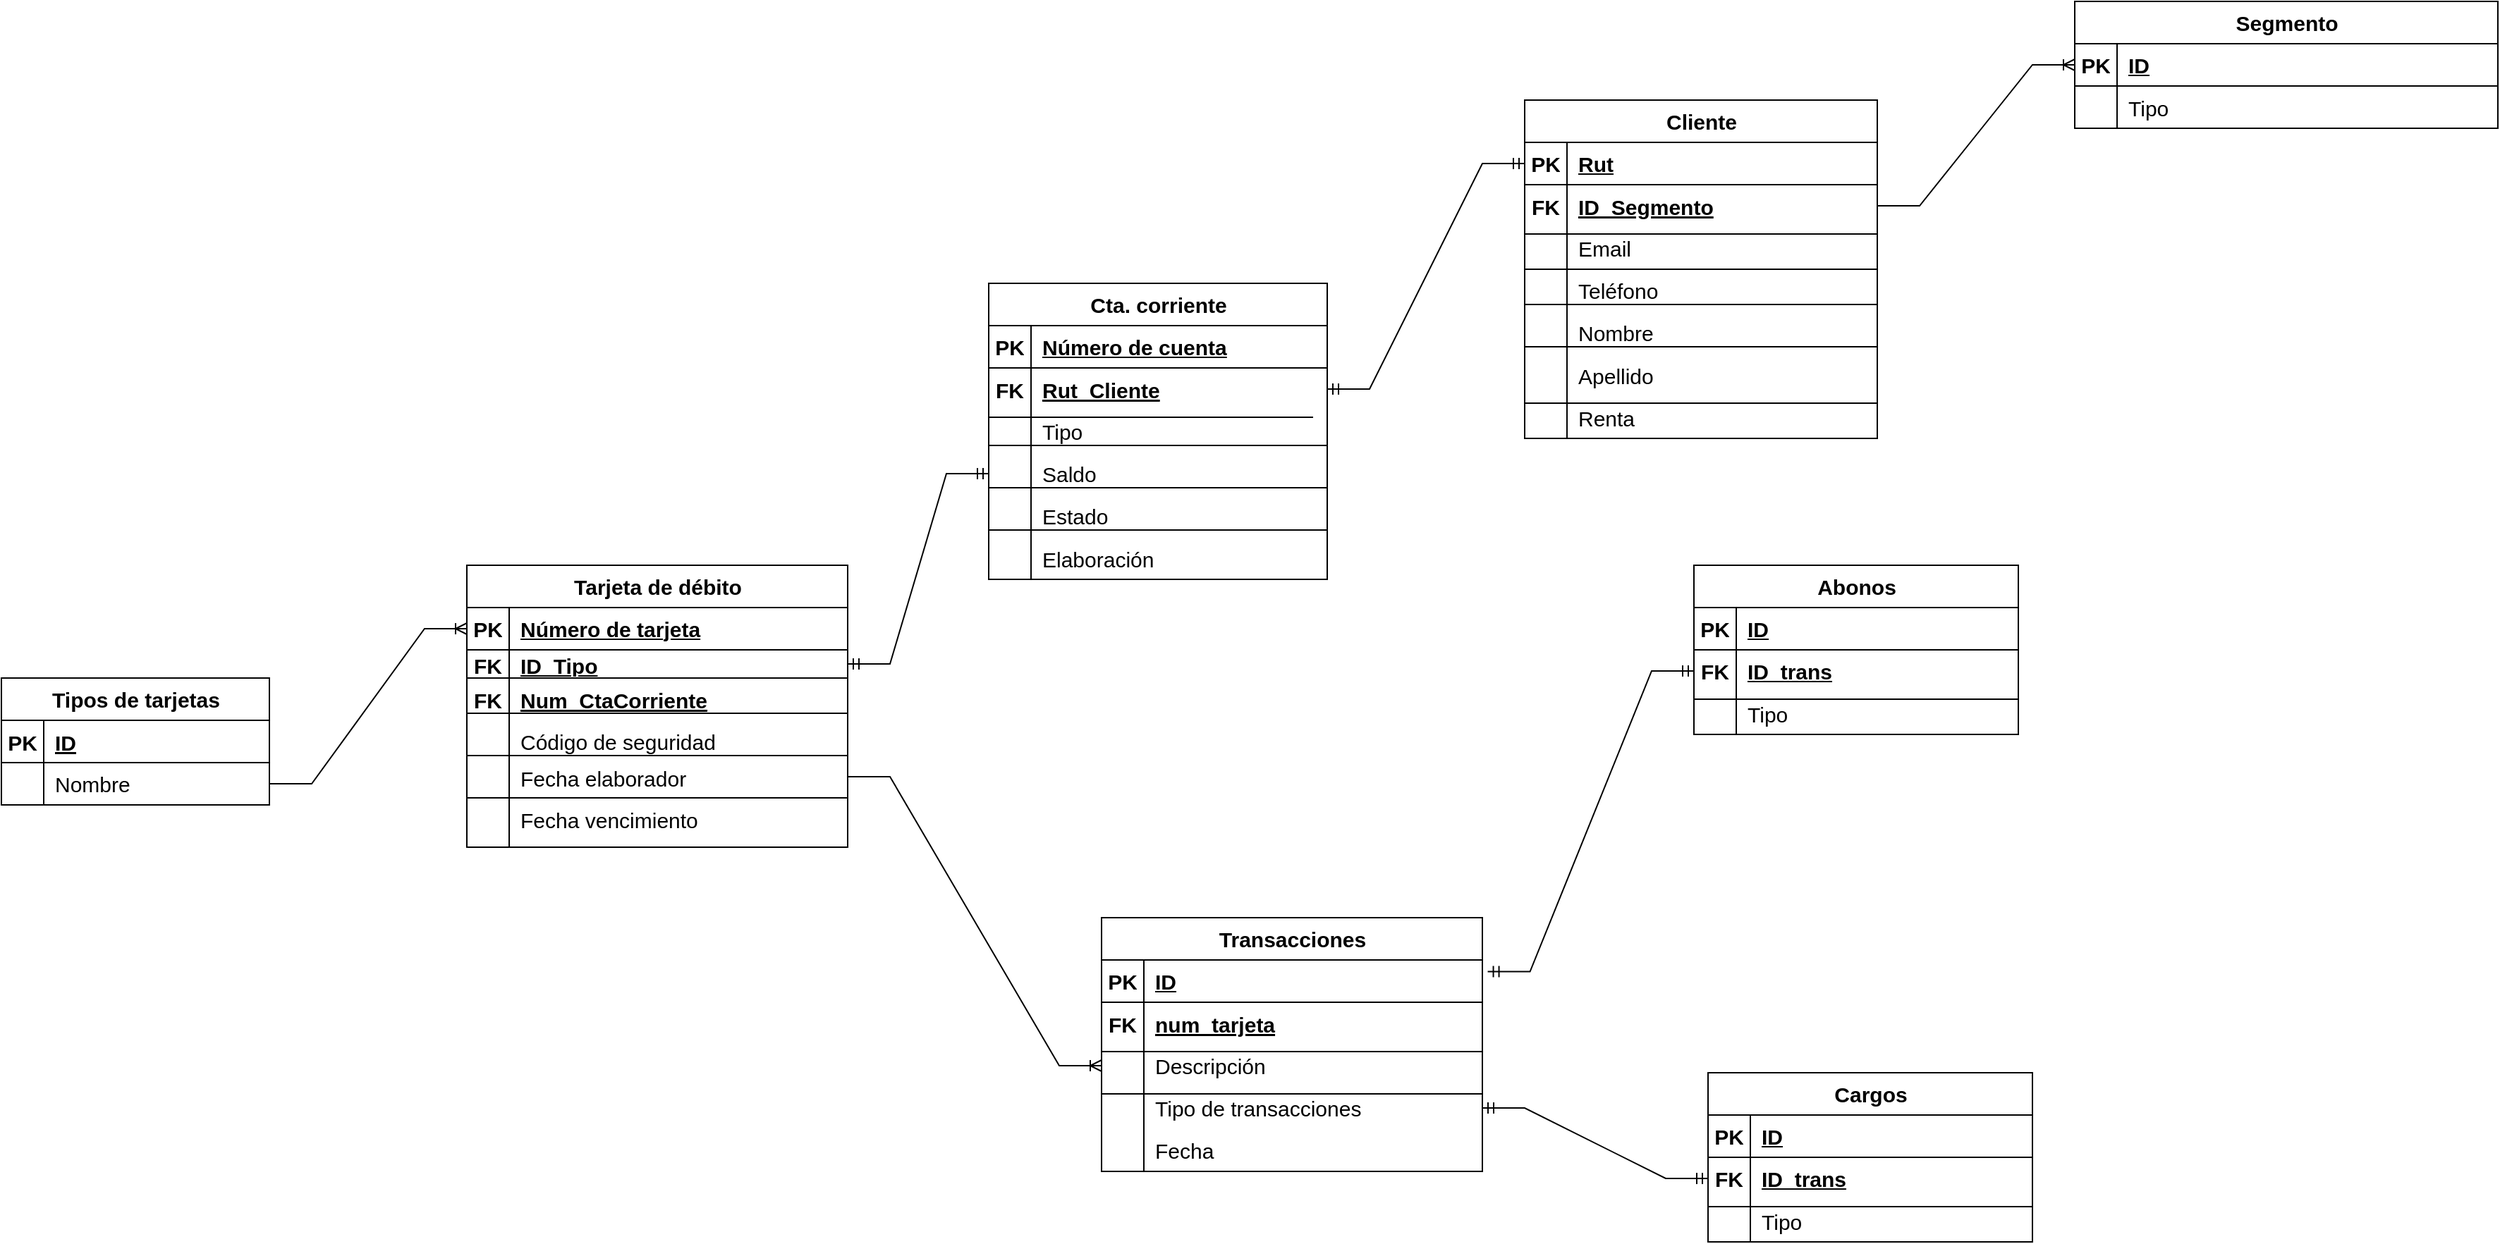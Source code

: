 <mxfile version="28.2.5">
  <diagram name="Página-1" id="zGuOW8MlXvTm0jFQxQUc">
    <mxGraphModel dx="1617" dy="957" grid="1" gridSize="10" guides="1" tooltips="1" connect="1" arrows="1" fold="1" page="1" pageScale="1" pageWidth="6000" pageHeight="4000" math="0" shadow="0">
      <root>
        <mxCell id="0" />
        <mxCell id="1" parent="0" />
        <mxCell id="PVCWbv62_VOwnZHfIBGJ-14" value="Tarjeta de débito" style="shape=table;startSize=30;container=1;collapsible=1;childLayout=tableLayout;fixedRows=1;rowLines=0;fontStyle=1;align=center;resizeLast=1;html=1;fontSize=15;" parent="1" vertex="1">
          <mxGeometry x="2850" y="3880" width="270" height="200" as="geometry" />
        </mxCell>
        <mxCell id="PVCWbv62_VOwnZHfIBGJ-15" value="" style="shape=tableRow;horizontal=0;startSize=0;swimlaneHead=0;swimlaneBody=0;fillColor=none;collapsible=0;dropTarget=0;points=[[0,0.5],[1,0.5]];portConstraint=eastwest;top=0;left=0;right=0;bottom=1;fontSize=15;" parent="PVCWbv62_VOwnZHfIBGJ-14" vertex="1">
          <mxGeometry y="30" width="270" height="30" as="geometry" />
        </mxCell>
        <mxCell id="PVCWbv62_VOwnZHfIBGJ-16" value="PK" style="shape=partialRectangle;connectable=0;fillColor=none;top=0;left=0;bottom=0;right=0;fontStyle=1;overflow=hidden;whiteSpace=wrap;html=1;fontSize=15;" parent="PVCWbv62_VOwnZHfIBGJ-15" vertex="1">
          <mxGeometry width="30" height="30" as="geometry">
            <mxRectangle width="30" height="30" as="alternateBounds" />
          </mxGeometry>
        </mxCell>
        <mxCell id="PVCWbv62_VOwnZHfIBGJ-17" value="Número de tarjeta" style="shape=partialRectangle;connectable=0;fillColor=none;top=0;left=0;bottom=0;right=0;align=left;spacingLeft=6;fontStyle=5;overflow=hidden;whiteSpace=wrap;html=1;fontSize=15;" parent="PVCWbv62_VOwnZHfIBGJ-15" vertex="1">
          <mxGeometry x="30" width="240" height="30" as="geometry">
            <mxRectangle width="240" height="30" as="alternateBounds" />
          </mxGeometry>
        </mxCell>
        <mxCell id="PVCWbv62_VOwnZHfIBGJ-18" value="" style="shape=tableRow;horizontal=0;startSize=0;swimlaneHead=0;swimlaneBody=0;fillColor=none;collapsible=0;dropTarget=0;points=[[0,0.5],[1,0.5]];portConstraint=eastwest;top=0;left=0;right=0;bottom=0;fontSize=15;" parent="PVCWbv62_VOwnZHfIBGJ-14" vertex="1">
          <mxGeometry y="60" width="270" height="20" as="geometry" />
        </mxCell>
        <mxCell id="PVCWbv62_VOwnZHfIBGJ-19" value="&lt;b&gt;FK&lt;/b&gt;" style="shape=partialRectangle;connectable=0;fillColor=none;top=0;left=0;bottom=0;right=0;editable=1;overflow=hidden;whiteSpace=wrap;html=1;fontSize=15;" parent="PVCWbv62_VOwnZHfIBGJ-18" vertex="1">
          <mxGeometry width="30" height="20" as="geometry">
            <mxRectangle width="30" height="20" as="alternateBounds" />
          </mxGeometry>
        </mxCell>
        <mxCell id="PVCWbv62_VOwnZHfIBGJ-20" value="&lt;u&gt;&lt;b&gt;ID_Tipo&lt;/b&gt;&lt;/u&gt;" style="shape=partialRectangle;connectable=0;fillColor=none;top=0;left=0;bottom=0;right=0;align=left;spacingLeft=6;overflow=hidden;whiteSpace=wrap;html=1;fontSize=15;" parent="PVCWbv62_VOwnZHfIBGJ-18" vertex="1">
          <mxGeometry x="30" width="240" height="20" as="geometry">
            <mxRectangle width="240" height="20" as="alternateBounds" />
          </mxGeometry>
        </mxCell>
        <mxCell id="PVCWbv62_VOwnZHfIBGJ-183" value="" style="shape=tableRow;horizontal=0;startSize=0;swimlaneHead=0;swimlaneBody=0;fillColor=none;collapsible=0;dropTarget=0;points=[[0,0.5],[1,0.5]];portConstraint=eastwest;top=0;left=0;right=0;bottom=0;fontSize=15;" parent="PVCWbv62_VOwnZHfIBGJ-14" vertex="1">
          <mxGeometry y="80" width="270" height="30" as="geometry" />
        </mxCell>
        <mxCell id="PVCWbv62_VOwnZHfIBGJ-184" value="FK" style="shape=partialRectangle;connectable=0;fillColor=none;top=0;left=0;bottom=0;right=0;editable=1;overflow=hidden;fontSize=15;fontStyle=1" parent="PVCWbv62_VOwnZHfIBGJ-183" vertex="1">
          <mxGeometry width="30" height="30" as="geometry">
            <mxRectangle width="30" height="30" as="alternateBounds" />
          </mxGeometry>
        </mxCell>
        <mxCell id="PVCWbv62_VOwnZHfIBGJ-185" value="Num_CtaCorriente" style="shape=partialRectangle;connectable=0;fillColor=none;top=0;left=0;bottom=0;right=0;align=left;spacingLeft=6;overflow=hidden;fontSize=15;fontStyle=5" parent="PVCWbv62_VOwnZHfIBGJ-183" vertex="1">
          <mxGeometry x="30" width="240" height="30" as="geometry">
            <mxRectangle width="240" height="30" as="alternateBounds" />
          </mxGeometry>
        </mxCell>
        <mxCell id="PVCWbv62_VOwnZHfIBGJ-21" value="" style="shape=tableRow;horizontal=0;startSize=0;swimlaneHead=0;swimlaneBody=0;fillColor=none;collapsible=0;dropTarget=0;points=[[0,0.5],[1,0.5]];portConstraint=eastwest;top=0;left=0;right=0;bottom=0;fontSize=15;" parent="PVCWbv62_VOwnZHfIBGJ-14" vertex="1">
          <mxGeometry y="110" width="270" height="30" as="geometry" />
        </mxCell>
        <mxCell id="PVCWbv62_VOwnZHfIBGJ-22" value="" style="shape=partialRectangle;connectable=0;fillColor=none;top=0;left=0;bottom=0;right=0;editable=1;overflow=hidden;whiteSpace=wrap;html=1;fontSize=15;" parent="PVCWbv62_VOwnZHfIBGJ-21" vertex="1">
          <mxGeometry width="30" height="30" as="geometry">
            <mxRectangle width="30" height="30" as="alternateBounds" />
          </mxGeometry>
        </mxCell>
        <mxCell id="PVCWbv62_VOwnZHfIBGJ-23" value="Código de seguridad" style="shape=partialRectangle;connectable=0;fillColor=none;top=0;left=0;bottom=0;right=0;align=left;spacingLeft=6;overflow=hidden;whiteSpace=wrap;html=1;fontSize=15;" parent="PVCWbv62_VOwnZHfIBGJ-21" vertex="1">
          <mxGeometry x="30" width="240" height="30" as="geometry">
            <mxRectangle width="240" height="30" as="alternateBounds" />
          </mxGeometry>
        </mxCell>
        <mxCell id="PVCWbv62_VOwnZHfIBGJ-24" value="" style="shape=tableRow;horizontal=0;startSize=0;swimlaneHead=0;swimlaneBody=0;fillColor=none;collapsible=0;dropTarget=0;points=[[0,0.5],[1,0.5]];portConstraint=eastwest;top=0;left=0;right=0;bottom=0;fontSize=15;" parent="PVCWbv62_VOwnZHfIBGJ-14" vertex="1">
          <mxGeometry y="140" width="270" height="20" as="geometry" />
        </mxCell>
        <mxCell id="PVCWbv62_VOwnZHfIBGJ-25" value="" style="shape=partialRectangle;connectable=0;fillColor=none;top=0;left=0;bottom=0;right=0;editable=1;overflow=hidden;whiteSpace=wrap;html=1;fontSize=15;" parent="PVCWbv62_VOwnZHfIBGJ-24" vertex="1">
          <mxGeometry width="30" height="20" as="geometry">
            <mxRectangle width="30" height="20" as="alternateBounds" />
          </mxGeometry>
        </mxCell>
        <mxCell id="PVCWbv62_VOwnZHfIBGJ-26" value="Fecha elaborador" style="shape=partialRectangle;connectable=0;fillColor=none;top=0;left=0;bottom=0;right=0;align=left;spacingLeft=6;overflow=hidden;whiteSpace=wrap;html=1;fontSize=15;" parent="PVCWbv62_VOwnZHfIBGJ-24" vertex="1">
          <mxGeometry x="30" width="240" height="20" as="geometry">
            <mxRectangle width="240" height="20" as="alternateBounds" />
          </mxGeometry>
        </mxCell>
        <mxCell id="PVCWbv62_VOwnZHfIBGJ-28" value="" style="shape=tableRow;horizontal=0;startSize=0;swimlaneHead=0;swimlaneBody=0;fillColor=none;collapsible=0;dropTarget=0;points=[[0,0.5],[1,0.5]];portConstraint=eastwest;top=0;left=0;right=0;bottom=0;fontSize=15;" parent="PVCWbv62_VOwnZHfIBGJ-14" vertex="1">
          <mxGeometry y="160" width="270" height="40" as="geometry" />
        </mxCell>
        <mxCell id="PVCWbv62_VOwnZHfIBGJ-29" value="" style="shape=partialRectangle;connectable=0;fillColor=none;top=0;left=0;bottom=0;right=0;editable=1;overflow=hidden;fontSize=15;" parent="PVCWbv62_VOwnZHfIBGJ-28" vertex="1">
          <mxGeometry width="30" height="40" as="geometry">
            <mxRectangle width="30" height="40" as="alternateBounds" />
          </mxGeometry>
        </mxCell>
        <mxCell id="PVCWbv62_VOwnZHfIBGJ-30" value="Fecha vencimiento" style="shape=partialRectangle;connectable=0;fillColor=none;top=0;left=0;bottom=0;right=0;align=left;spacingLeft=6;overflow=hidden;fontSize=15;" parent="PVCWbv62_VOwnZHfIBGJ-28" vertex="1">
          <mxGeometry x="30" width="240" height="40" as="geometry">
            <mxRectangle width="240" height="40" as="alternateBounds" />
          </mxGeometry>
        </mxCell>
        <mxCell id="PVCWbv62_VOwnZHfIBGJ-31" style="edgeStyle=orthogonalEdgeStyle;rounded=0;orthogonalLoop=1;jettySize=auto;html=1;exitX=0.5;exitY=1;exitDx=0;exitDy=0;entryX=0.503;entryY=1.022;entryDx=0;entryDy=0;entryPerimeter=0;fontSize=15;" parent="PVCWbv62_VOwnZHfIBGJ-14" source="PVCWbv62_VOwnZHfIBGJ-14" target="PVCWbv62_VOwnZHfIBGJ-28" edge="1">
          <mxGeometry relative="1" as="geometry" />
        </mxCell>
        <mxCell id="PVCWbv62_VOwnZHfIBGJ-36" value="Tipos de tarjetas" style="shape=table;startSize=30;container=1;collapsible=1;childLayout=tableLayout;fixedRows=1;rowLines=0;fontStyle=1;align=center;resizeLast=1;html=1;fontSize=15;" parent="1" vertex="1">
          <mxGeometry x="2520" y="3960" width="190" height="90" as="geometry" />
        </mxCell>
        <mxCell id="m0Mrnol7R8_6-T-omdKF-2" value="" style="shape=tableRow;horizontal=0;startSize=0;swimlaneHead=0;swimlaneBody=0;fillColor=none;collapsible=0;dropTarget=0;points=[[0,0.5],[1,0.5]];portConstraint=eastwest;top=0;left=0;right=0;bottom=0;strokeWidth=1;fontSize=15;" parent="PVCWbv62_VOwnZHfIBGJ-36" vertex="1">
          <mxGeometry y="30" width="190" height="30" as="geometry" />
        </mxCell>
        <mxCell id="m0Mrnol7R8_6-T-omdKF-3" value="PK" style="shape=partialRectangle;connectable=0;fillColor=none;top=0;left=0;bottom=0;right=0;editable=1;overflow=hidden;strokeWidth=1;fontSize=15;fontStyle=1" parent="m0Mrnol7R8_6-T-omdKF-2" vertex="1">
          <mxGeometry width="30" height="30" as="geometry">
            <mxRectangle width="30" height="30" as="alternateBounds" />
          </mxGeometry>
        </mxCell>
        <mxCell id="m0Mrnol7R8_6-T-omdKF-4" value="ID" style="shape=partialRectangle;connectable=0;fillColor=none;top=0;left=0;bottom=0;right=0;align=left;spacingLeft=6;overflow=hidden;strokeWidth=1;fontSize=15;fontStyle=5" parent="m0Mrnol7R8_6-T-omdKF-2" vertex="1">
          <mxGeometry x="30" width="160" height="30" as="geometry">
            <mxRectangle width="160" height="30" as="alternateBounds" />
          </mxGeometry>
        </mxCell>
        <mxCell id="PVCWbv62_VOwnZHfIBGJ-40" value="" style="shape=tableRow;horizontal=0;startSize=0;swimlaneHead=0;swimlaneBody=0;fillColor=none;collapsible=0;dropTarget=0;points=[[0,0.5],[1,0.5]];portConstraint=eastwest;top=0;left=0;right=0;bottom=0;fontSize=15;" parent="PVCWbv62_VOwnZHfIBGJ-36" vertex="1">
          <mxGeometry y="60" width="190" height="30" as="geometry" />
        </mxCell>
        <mxCell id="PVCWbv62_VOwnZHfIBGJ-41" value="" style="shape=partialRectangle;connectable=0;fillColor=none;top=0;left=0;bottom=0;right=0;editable=1;overflow=hidden;whiteSpace=wrap;html=1;fontSize=15;" parent="PVCWbv62_VOwnZHfIBGJ-40" vertex="1">
          <mxGeometry width="30" height="30" as="geometry">
            <mxRectangle width="30" height="30" as="alternateBounds" />
          </mxGeometry>
        </mxCell>
        <mxCell id="PVCWbv62_VOwnZHfIBGJ-42" value="Nombre" style="shape=partialRectangle;connectable=0;fillColor=none;top=0;left=0;bottom=0;right=0;align=left;spacingLeft=6;overflow=hidden;whiteSpace=wrap;html=1;fontSize=15;" parent="PVCWbv62_VOwnZHfIBGJ-40" vertex="1">
          <mxGeometry x="30" width="160" height="30" as="geometry">
            <mxRectangle width="160" height="30" as="alternateBounds" />
          </mxGeometry>
        </mxCell>
        <mxCell id="PVCWbv62_VOwnZHfIBGJ-54" value="" style="edgeStyle=entityRelationEdgeStyle;fontSize=12;html=1;endArrow=ERoneToMany;rounded=0;entryX=0;entryY=0.5;entryDx=0;entryDy=0;exitX=1;exitY=0.5;exitDx=0;exitDy=0;" parent="1" target="PVCWbv62_VOwnZHfIBGJ-15" edge="1">
          <mxGeometry width="100" height="100" relative="1" as="geometry">
            <mxPoint x="2710" y="4035" as="sourcePoint" />
            <mxPoint x="2820" y="3950" as="targetPoint" />
          </mxGeometry>
        </mxCell>
        <mxCell id="PVCWbv62_VOwnZHfIBGJ-55" value="" style="line;strokeWidth=1;rotatable=0;dashed=0;labelPosition=right;align=left;verticalAlign=middle;spacingTop=0;spacingLeft=6;points=[];portConstraint=eastwest;" parent="1" vertex="1">
          <mxGeometry x="2850" y="3955" width="270" height="10" as="geometry" />
        </mxCell>
        <mxCell id="PVCWbv62_VOwnZHfIBGJ-56" value="" style="line;strokeWidth=1;rotatable=0;dashed=0;labelPosition=right;align=left;verticalAlign=middle;spacingTop=0;spacingLeft=6;points=[];portConstraint=eastwest;" parent="1" vertex="1">
          <mxGeometry x="2850" y="3980" width="270" height="10" as="geometry" />
        </mxCell>
        <mxCell id="PVCWbv62_VOwnZHfIBGJ-57" value="" style="line;strokeWidth=1;rotatable=0;dashed=0;labelPosition=right;align=left;verticalAlign=middle;spacingTop=0;spacingLeft=6;points=[];portConstraint=eastwest;" parent="1" vertex="1">
          <mxGeometry x="2850" y="4010" width="270" height="10" as="geometry" />
        </mxCell>
        <mxCell id="PVCWbv62_VOwnZHfIBGJ-58" value="Transacciones" style="shape=table;startSize=30;container=1;collapsible=1;childLayout=tableLayout;fixedRows=1;rowLines=0;fontStyle=1;align=center;resizeLast=1;html=1;fontSize=15;" parent="1" vertex="1">
          <mxGeometry x="3300" y="4130" width="270" height="180" as="geometry" />
        </mxCell>
        <mxCell id="PVCWbv62_VOwnZHfIBGJ-59" value="" style="shape=tableRow;horizontal=0;startSize=0;swimlaneHead=0;swimlaneBody=0;fillColor=none;collapsible=0;dropTarget=0;points=[[0,0.5],[1,0.5]];portConstraint=eastwest;top=0;left=0;right=0;bottom=1;fontSize=15;" parent="PVCWbv62_VOwnZHfIBGJ-58" vertex="1">
          <mxGeometry y="30" width="270" height="30" as="geometry" />
        </mxCell>
        <mxCell id="PVCWbv62_VOwnZHfIBGJ-60" value="PK" style="shape=partialRectangle;connectable=0;fillColor=none;top=0;left=0;bottom=0;right=0;fontStyle=1;overflow=hidden;whiteSpace=wrap;html=1;fontSize=15;" parent="PVCWbv62_VOwnZHfIBGJ-59" vertex="1">
          <mxGeometry width="30" height="30" as="geometry">
            <mxRectangle width="30" height="30" as="alternateBounds" />
          </mxGeometry>
        </mxCell>
        <mxCell id="PVCWbv62_VOwnZHfIBGJ-61" value="ID" style="shape=partialRectangle;connectable=0;fillColor=none;top=0;left=0;bottom=0;right=0;align=left;spacingLeft=6;fontStyle=5;overflow=hidden;whiteSpace=wrap;html=1;fontSize=15;" parent="PVCWbv62_VOwnZHfIBGJ-59" vertex="1">
          <mxGeometry x="30" width="240" height="30" as="geometry">
            <mxRectangle width="240" height="30" as="alternateBounds" />
          </mxGeometry>
        </mxCell>
        <mxCell id="4EFr9V2dPQSq-O32j_Cx-2" value="" style="shape=tableRow;horizontal=0;startSize=0;swimlaneHead=0;swimlaneBody=0;fillColor=none;collapsible=0;dropTarget=0;points=[[0,0.5],[1,0.5]];portConstraint=eastwest;top=0;left=0;right=0;bottom=0;fontSize=15;" vertex="1" parent="PVCWbv62_VOwnZHfIBGJ-58">
          <mxGeometry y="60" width="270" height="30" as="geometry" />
        </mxCell>
        <mxCell id="4EFr9V2dPQSq-O32j_Cx-3" value="FK" style="shape=partialRectangle;connectable=0;fillColor=none;top=0;left=0;bottom=0;right=0;editable=1;overflow=hidden;fontSize=15;fontStyle=1" vertex="1" parent="4EFr9V2dPQSq-O32j_Cx-2">
          <mxGeometry width="30" height="30" as="geometry">
            <mxRectangle width="30" height="30" as="alternateBounds" />
          </mxGeometry>
        </mxCell>
        <mxCell id="4EFr9V2dPQSq-O32j_Cx-4" value="num_tarjeta" style="shape=partialRectangle;connectable=0;fillColor=none;top=0;left=0;bottom=0;right=0;align=left;spacingLeft=6;overflow=hidden;fontSize=15;fontStyle=5" vertex="1" parent="4EFr9V2dPQSq-O32j_Cx-2">
          <mxGeometry x="30" width="240" height="30" as="geometry">
            <mxRectangle width="240" height="30" as="alternateBounds" />
          </mxGeometry>
        </mxCell>
        <mxCell id="PVCWbv62_VOwnZHfIBGJ-62" value="" style="shape=tableRow;horizontal=0;startSize=0;swimlaneHead=0;swimlaneBody=0;fillColor=none;collapsible=0;dropTarget=0;points=[[0,0.5],[1,0.5]];portConstraint=eastwest;top=0;left=0;right=0;bottom=0;fontSize=15;" parent="PVCWbv62_VOwnZHfIBGJ-58" vertex="1">
          <mxGeometry y="90" width="270" height="30" as="geometry" />
        </mxCell>
        <mxCell id="PVCWbv62_VOwnZHfIBGJ-63" value="" style="shape=partialRectangle;connectable=0;fillColor=none;top=0;left=0;bottom=0;right=0;editable=1;overflow=hidden;whiteSpace=wrap;html=1;fontSize=15;" parent="PVCWbv62_VOwnZHfIBGJ-62" vertex="1">
          <mxGeometry width="30" height="30" as="geometry">
            <mxRectangle width="30" height="30" as="alternateBounds" />
          </mxGeometry>
        </mxCell>
        <mxCell id="PVCWbv62_VOwnZHfIBGJ-64" value="Descripción" style="shape=partialRectangle;connectable=0;fillColor=none;top=0;left=0;bottom=0;right=0;align=left;spacingLeft=6;overflow=hidden;whiteSpace=wrap;html=1;fontSize=15;" parent="PVCWbv62_VOwnZHfIBGJ-62" vertex="1">
          <mxGeometry x="30" width="240" height="30" as="geometry">
            <mxRectangle width="240" height="30" as="alternateBounds" />
          </mxGeometry>
        </mxCell>
        <mxCell id="PVCWbv62_VOwnZHfIBGJ-65" value="" style="shape=tableRow;horizontal=0;startSize=0;swimlaneHead=0;swimlaneBody=0;fillColor=none;collapsible=0;dropTarget=0;points=[[0,0.5],[1,0.5]];portConstraint=eastwest;top=0;left=0;right=0;bottom=0;fontSize=15;" parent="PVCWbv62_VOwnZHfIBGJ-58" vertex="1">
          <mxGeometry y="120" width="270" height="30" as="geometry" />
        </mxCell>
        <mxCell id="PVCWbv62_VOwnZHfIBGJ-66" value="" style="shape=partialRectangle;connectable=0;fillColor=none;top=0;left=0;bottom=0;right=0;editable=1;overflow=hidden;whiteSpace=wrap;html=1;fontSize=15;" parent="PVCWbv62_VOwnZHfIBGJ-65" vertex="1">
          <mxGeometry width="30" height="30" as="geometry">
            <mxRectangle width="30" height="30" as="alternateBounds" />
          </mxGeometry>
        </mxCell>
        <mxCell id="PVCWbv62_VOwnZHfIBGJ-67" value="Tipo de transacciones" style="shape=partialRectangle;connectable=0;fillColor=none;top=0;left=0;bottom=0;right=0;align=left;spacingLeft=6;overflow=hidden;whiteSpace=wrap;html=1;fontSize=15;" parent="PVCWbv62_VOwnZHfIBGJ-65" vertex="1">
          <mxGeometry x="30" width="240" height="30" as="geometry">
            <mxRectangle width="240" height="30" as="alternateBounds" />
          </mxGeometry>
        </mxCell>
        <mxCell id="PVCWbv62_VOwnZHfIBGJ-68" value="" style="shape=tableRow;horizontal=0;startSize=0;swimlaneHead=0;swimlaneBody=0;fillColor=none;collapsible=0;dropTarget=0;points=[[0,0.5],[1,0.5]];portConstraint=eastwest;top=0;left=0;right=0;bottom=0;fontSize=15;" parent="PVCWbv62_VOwnZHfIBGJ-58" vertex="1">
          <mxGeometry y="150" width="270" height="30" as="geometry" />
        </mxCell>
        <mxCell id="PVCWbv62_VOwnZHfIBGJ-69" value="" style="shape=partialRectangle;connectable=0;fillColor=none;top=0;left=0;bottom=0;right=0;editable=1;overflow=hidden;whiteSpace=wrap;html=1;fontSize=15;" parent="PVCWbv62_VOwnZHfIBGJ-68" vertex="1">
          <mxGeometry width="30" height="30" as="geometry">
            <mxRectangle width="30" height="30" as="alternateBounds" />
          </mxGeometry>
        </mxCell>
        <mxCell id="PVCWbv62_VOwnZHfIBGJ-70" value="Fecha" style="shape=partialRectangle;connectable=0;fillColor=none;top=0;left=0;bottom=0;right=0;align=left;spacingLeft=6;overflow=hidden;whiteSpace=wrap;html=1;fontSize=15;" parent="PVCWbv62_VOwnZHfIBGJ-68" vertex="1">
          <mxGeometry x="30" width="240" height="30" as="geometry">
            <mxRectangle width="240" height="30" as="alternateBounds" />
          </mxGeometry>
        </mxCell>
        <mxCell id="PVCWbv62_VOwnZHfIBGJ-97" value="Abonos" style="shape=table;startSize=30;container=1;collapsible=1;childLayout=tableLayout;fixedRows=1;rowLines=0;fontStyle=1;align=center;resizeLast=1;html=1;fontSize=15;" parent="1" vertex="1">
          <mxGeometry x="3720" y="3880" width="230" height="120" as="geometry" />
        </mxCell>
        <mxCell id="PVCWbv62_VOwnZHfIBGJ-98" value="" style="shape=tableRow;horizontal=0;startSize=0;swimlaneHead=0;swimlaneBody=0;fillColor=none;collapsible=0;dropTarget=0;points=[[0,0.5],[1,0.5]];portConstraint=eastwest;top=0;left=0;right=0;bottom=1;fontSize=15;" parent="PVCWbv62_VOwnZHfIBGJ-97" vertex="1">
          <mxGeometry y="30" width="230" height="30" as="geometry" />
        </mxCell>
        <mxCell id="PVCWbv62_VOwnZHfIBGJ-99" value="PK" style="shape=partialRectangle;connectable=0;fillColor=none;top=0;left=0;bottom=0;right=0;fontStyle=1;overflow=hidden;whiteSpace=wrap;html=1;fontSize=15;" parent="PVCWbv62_VOwnZHfIBGJ-98" vertex="1">
          <mxGeometry width="30" height="30" as="geometry">
            <mxRectangle width="30" height="30" as="alternateBounds" />
          </mxGeometry>
        </mxCell>
        <mxCell id="PVCWbv62_VOwnZHfIBGJ-100" value="ID" style="shape=partialRectangle;connectable=0;fillColor=none;top=0;left=0;bottom=0;right=0;align=left;spacingLeft=6;fontStyle=5;overflow=hidden;whiteSpace=wrap;html=1;fontSize=15;" parent="PVCWbv62_VOwnZHfIBGJ-98" vertex="1">
          <mxGeometry x="30" width="200" height="30" as="geometry">
            <mxRectangle width="200" height="30" as="alternateBounds" />
          </mxGeometry>
        </mxCell>
        <mxCell id="PVCWbv62_VOwnZHfIBGJ-101" value="" style="shape=tableRow;horizontal=0;startSize=0;swimlaneHead=0;swimlaneBody=0;fillColor=none;collapsible=0;dropTarget=0;points=[[0,0.5],[1,0.5]];portConstraint=eastwest;top=0;left=0;right=0;bottom=0;fontSize=15;" parent="PVCWbv62_VOwnZHfIBGJ-97" vertex="1">
          <mxGeometry y="60" width="230" height="30" as="geometry" />
        </mxCell>
        <mxCell id="PVCWbv62_VOwnZHfIBGJ-102" value="&lt;b&gt;FK&lt;/b&gt;" style="shape=partialRectangle;connectable=0;fillColor=none;top=0;left=0;bottom=0;right=0;editable=1;overflow=hidden;whiteSpace=wrap;html=1;fontSize=15;" parent="PVCWbv62_VOwnZHfIBGJ-101" vertex="1">
          <mxGeometry width="30" height="30" as="geometry">
            <mxRectangle width="30" height="30" as="alternateBounds" />
          </mxGeometry>
        </mxCell>
        <mxCell id="PVCWbv62_VOwnZHfIBGJ-103" value="&lt;u&gt;&lt;b&gt;ID_trans&lt;/b&gt;&lt;/u&gt;" style="shape=partialRectangle;connectable=0;fillColor=none;top=0;left=0;bottom=0;right=0;align=left;spacingLeft=6;overflow=hidden;whiteSpace=wrap;html=1;fontSize=15;" parent="PVCWbv62_VOwnZHfIBGJ-101" vertex="1">
          <mxGeometry x="30" width="200" height="30" as="geometry">
            <mxRectangle width="200" height="30" as="alternateBounds" />
          </mxGeometry>
        </mxCell>
        <mxCell id="PVCWbv62_VOwnZHfIBGJ-148" value="" style="shape=tableRow;horizontal=0;startSize=0;swimlaneHead=0;swimlaneBody=0;fillColor=none;collapsible=0;dropTarget=0;points=[[0,0.5],[1,0.5]];portConstraint=eastwest;top=0;left=0;right=0;bottom=0;fontSize=15;" parent="PVCWbv62_VOwnZHfIBGJ-97" vertex="1">
          <mxGeometry y="90" width="230" height="30" as="geometry" />
        </mxCell>
        <mxCell id="PVCWbv62_VOwnZHfIBGJ-149" value="" style="shape=partialRectangle;connectable=0;fillColor=none;top=0;left=0;bottom=0;right=0;editable=1;overflow=hidden;fontSize=15;" parent="PVCWbv62_VOwnZHfIBGJ-148" vertex="1">
          <mxGeometry width="30" height="30" as="geometry">
            <mxRectangle width="30" height="30" as="alternateBounds" />
          </mxGeometry>
        </mxCell>
        <mxCell id="PVCWbv62_VOwnZHfIBGJ-150" value="Tipo" style="shape=partialRectangle;connectable=0;fillColor=none;top=0;left=0;bottom=0;right=0;align=left;spacingLeft=6;overflow=hidden;fontSize=15;" parent="PVCWbv62_VOwnZHfIBGJ-148" vertex="1">
          <mxGeometry x="30" width="200" height="30" as="geometry">
            <mxRectangle width="200" height="30" as="alternateBounds" />
          </mxGeometry>
        </mxCell>
        <mxCell id="PVCWbv62_VOwnZHfIBGJ-118" value="Cargos" style="shape=table;startSize=30;container=1;collapsible=1;childLayout=tableLayout;fixedRows=1;rowLines=0;fontStyle=1;align=center;resizeLast=1;html=1;fontSize=15;" parent="1" vertex="1">
          <mxGeometry x="3730" y="4240" width="230" height="120" as="geometry" />
        </mxCell>
        <mxCell id="PVCWbv62_VOwnZHfIBGJ-119" value="" style="shape=tableRow;horizontal=0;startSize=0;swimlaneHead=0;swimlaneBody=0;fillColor=none;collapsible=0;dropTarget=0;points=[[0,0.5],[1,0.5]];portConstraint=eastwest;top=0;left=0;right=0;bottom=1;fontSize=15;" parent="PVCWbv62_VOwnZHfIBGJ-118" vertex="1">
          <mxGeometry y="30" width="230" height="30" as="geometry" />
        </mxCell>
        <mxCell id="PVCWbv62_VOwnZHfIBGJ-120" value="PK" style="shape=partialRectangle;connectable=0;fillColor=none;top=0;left=0;bottom=0;right=0;fontStyle=1;overflow=hidden;whiteSpace=wrap;html=1;fontSize=15;" parent="PVCWbv62_VOwnZHfIBGJ-119" vertex="1">
          <mxGeometry width="30" height="30" as="geometry">
            <mxRectangle width="30" height="30" as="alternateBounds" />
          </mxGeometry>
        </mxCell>
        <mxCell id="PVCWbv62_VOwnZHfIBGJ-121" value="ID" style="shape=partialRectangle;connectable=0;fillColor=none;top=0;left=0;bottom=0;right=0;align=left;spacingLeft=6;fontStyle=5;overflow=hidden;whiteSpace=wrap;html=1;fontSize=15;" parent="PVCWbv62_VOwnZHfIBGJ-119" vertex="1">
          <mxGeometry x="30" width="200" height="30" as="geometry">
            <mxRectangle width="200" height="30" as="alternateBounds" />
          </mxGeometry>
        </mxCell>
        <mxCell id="PVCWbv62_VOwnZHfIBGJ-122" value="" style="shape=tableRow;horizontal=0;startSize=0;swimlaneHead=0;swimlaneBody=0;fillColor=none;collapsible=0;dropTarget=0;points=[[0,0.5],[1,0.5]];portConstraint=eastwest;top=0;left=0;right=0;bottom=0;fontSize=15;" parent="PVCWbv62_VOwnZHfIBGJ-118" vertex="1">
          <mxGeometry y="60" width="230" height="30" as="geometry" />
        </mxCell>
        <mxCell id="PVCWbv62_VOwnZHfIBGJ-123" value="&lt;b&gt;FK&lt;/b&gt;" style="shape=partialRectangle;connectable=0;fillColor=none;top=0;left=0;bottom=0;right=0;editable=1;overflow=hidden;whiteSpace=wrap;html=1;fontSize=15;" parent="PVCWbv62_VOwnZHfIBGJ-122" vertex="1">
          <mxGeometry width="30" height="30" as="geometry">
            <mxRectangle width="30" height="30" as="alternateBounds" />
          </mxGeometry>
        </mxCell>
        <mxCell id="PVCWbv62_VOwnZHfIBGJ-124" value="&lt;u&gt;&lt;b&gt;ID_trans&lt;/b&gt;&lt;/u&gt;" style="shape=partialRectangle;connectable=0;fillColor=none;top=0;left=0;bottom=0;right=0;align=left;spacingLeft=6;overflow=hidden;whiteSpace=wrap;html=1;fontSize=15;" parent="PVCWbv62_VOwnZHfIBGJ-122" vertex="1">
          <mxGeometry x="30" width="200" height="30" as="geometry">
            <mxRectangle width="200" height="30" as="alternateBounds" />
          </mxGeometry>
        </mxCell>
        <mxCell id="m0Mrnol7R8_6-T-omdKF-63" value="" style="shape=tableRow;horizontal=0;startSize=0;swimlaneHead=0;swimlaneBody=0;fillColor=none;collapsible=0;dropTarget=0;points=[[0,0.5],[1,0.5]];portConstraint=eastwest;top=0;left=0;right=0;bottom=0;fontSize=15;" parent="PVCWbv62_VOwnZHfIBGJ-118" vertex="1">
          <mxGeometry y="90" width="230" height="30" as="geometry" />
        </mxCell>
        <mxCell id="m0Mrnol7R8_6-T-omdKF-64" value="" style="shape=partialRectangle;connectable=0;fillColor=none;top=0;left=0;bottom=0;right=0;editable=1;overflow=hidden;fontSize=15;" parent="m0Mrnol7R8_6-T-omdKF-63" vertex="1">
          <mxGeometry width="30" height="30" as="geometry">
            <mxRectangle width="30" height="30" as="alternateBounds" />
          </mxGeometry>
        </mxCell>
        <mxCell id="m0Mrnol7R8_6-T-omdKF-65" value="Tipo" style="shape=partialRectangle;connectable=0;fillColor=none;top=0;left=0;bottom=0;right=0;align=left;spacingLeft=6;overflow=hidden;fontSize=15;" parent="m0Mrnol7R8_6-T-omdKF-63" vertex="1">
          <mxGeometry x="30" width="200" height="30" as="geometry">
            <mxRectangle width="200" height="30" as="alternateBounds" />
          </mxGeometry>
        </mxCell>
        <mxCell id="PVCWbv62_VOwnZHfIBGJ-167" value="" style="edgeStyle=entityRelationEdgeStyle;fontSize=12;html=1;endArrow=ERmandOne;startArrow=ERmandOne;rounded=0;exitX=1.014;exitY=0.277;exitDx=0;exitDy=0;exitPerimeter=0;entryX=0;entryY=0.5;entryDx=0;entryDy=0;" parent="1" source="PVCWbv62_VOwnZHfIBGJ-59" target="PVCWbv62_VOwnZHfIBGJ-101" edge="1">
          <mxGeometry width="100" height="100" relative="1" as="geometry">
            <mxPoint x="3590" y="4170" as="sourcePoint" />
            <mxPoint x="3690" y="4070" as="targetPoint" />
          </mxGeometry>
        </mxCell>
        <mxCell id="PVCWbv62_VOwnZHfIBGJ-168" value="" style="edgeStyle=entityRelationEdgeStyle;fontSize=12;html=1;endArrow=ERmandOne;startArrow=ERmandOne;rounded=0;exitX=1;exitY=0.5;exitDx=0;exitDy=0;entryX=0;entryY=0.5;entryDx=0;entryDy=0;" parent="1" source="PVCWbv62_VOwnZHfIBGJ-65" target="PVCWbv62_VOwnZHfIBGJ-122" edge="1">
          <mxGeometry width="100" height="100" relative="1" as="geometry">
            <mxPoint x="3574" y="4503" as="sourcePoint" />
            <mxPoint x="3720" y="4320" as="targetPoint" />
          </mxGeometry>
        </mxCell>
        <mxCell id="PVCWbv62_VOwnZHfIBGJ-169" value="Cta. corriente" style="shape=table;startSize=30;container=1;collapsible=1;childLayout=tableLayout;fixedRows=1;rowLines=0;fontStyle=1;align=center;resizeLast=1;html=1;fontSize=15;" parent="1" vertex="1">
          <mxGeometry x="3220" y="3680" width="240" height="210" as="geometry" />
        </mxCell>
        <mxCell id="PVCWbv62_VOwnZHfIBGJ-170" value="" style="shape=tableRow;horizontal=0;startSize=0;swimlaneHead=0;swimlaneBody=0;fillColor=none;collapsible=0;dropTarget=0;points=[[0,0.5],[1,0.5]];portConstraint=eastwest;top=0;left=0;right=0;bottom=1;fontSize=15;" parent="PVCWbv62_VOwnZHfIBGJ-169" vertex="1">
          <mxGeometry y="30" width="240" height="30" as="geometry" />
        </mxCell>
        <mxCell id="PVCWbv62_VOwnZHfIBGJ-171" value="PK" style="shape=partialRectangle;connectable=0;fillColor=none;top=0;left=0;bottom=0;right=0;fontStyle=1;overflow=hidden;whiteSpace=wrap;html=1;fontSize=15;" parent="PVCWbv62_VOwnZHfIBGJ-170" vertex="1">
          <mxGeometry width="30" height="30" as="geometry">
            <mxRectangle width="30" height="30" as="alternateBounds" />
          </mxGeometry>
        </mxCell>
        <mxCell id="PVCWbv62_VOwnZHfIBGJ-172" value="Número de cuenta" style="shape=partialRectangle;connectable=0;fillColor=none;top=0;left=0;bottom=0;right=0;align=left;spacingLeft=6;fontStyle=5;overflow=hidden;whiteSpace=wrap;html=1;fontSize=15;" parent="PVCWbv62_VOwnZHfIBGJ-170" vertex="1">
          <mxGeometry x="30" width="210" height="30" as="geometry">
            <mxRectangle width="210" height="30" as="alternateBounds" />
          </mxGeometry>
        </mxCell>
        <mxCell id="PVCWbv62_VOwnZHfIBGJ-225" value="" style="shape=tableRow;horizontal=0;startSize=0;swimlaneHead=0;swimlaneBody=0;fillColor=none;collapsible=0;dropTarget=0;points=[[0,0.5],[1,0.5]];portConstraint=eastwest;top=0;left=0;right=0;bottom=0;fontSize=15;" parent="PVCWbv62_VOwnZHfIBGJ-169" vertex="1">
          <mxGeometry y="60" width="240" height="30" as="geometry" />
        </mxCell>
        <mxCell id="PVCWbv62_VOwnZHfIBGJ-226" value="FK" style="shape=partialRectangle;connectable=0;fillColor=none;top=0;left=0;bottom=0;right=0;editable=1;overflow=hidden;fontSize=15;fontStyle=1" parent="PVCWbv62_VOwnZHfIBGJ-225" vertex="1">
          <mxGeometry width="30" height="30" as="geometry">
            <mxRectangle width="30" height="30" as="alternateBounds" />
          </mxGeometry>
        </mxCell>
        <mxCell id="PVCWbv62_VOwnZHfIBGJ-227" value="Rut_Cliente" style="shape=partialRectangle;connectable=0;fillColor=none;top=0;left=0;bottom=0;right=0;align=left;spacingLeft=6;overflow=hidden;fontSize=15;fontStyle=5" parent="PVCWbv62_VOwnZHfIBGJ-225" vertex="1">
          <mxGeometry x="30" width="210" height="30" as="geometry">
            <mxRectangle width="210" height="30" as="alternateBounds" />
          </mxGeometry>
        </mxCell>
        <mxCell id="PVCWbv62_VOwnZHfIBGJ-173" value="" style="shape=tableRow;horizontal=0;startSize=0;swimlaneHead=0;swimlaneBody=0;fillColor=none;collapsible=0;dropTarget=0;points=[[0,0.5],[1,0.5]];portConstraint=eastwest;top=0;left=0;right=0;bottom=0;fontSize=15;" parent="PVCWbv62_VOwnZHfIBGJ-169" vertex="1">
          <mxGeometry y="90" width="240" height="30" as="geometry" />
        </mxCell>
        <mxCell id="PVCWbv62_VOwnZHfIBGJ-174" value="" style="shape=partialRectangle;connectable=0;fillColor=none;top=0;left=0;bottom=0;right=0;editable=1;overflow=hidden;whiteSpace=wrap;html=1;fontSize=15;" parent="PVCWbv62_VOwnZHfIBGJ-173" vertex="1">
          <mxGeometry width="30" height="30" as="geometry">
            <mxRectangle width="30" height="30" as="alternateBounds" />
          </mxGeometry>
        </mxCell>
        <mxCell id="PVCWbv62_VOwnZHfIBGJ-175" value="Tipo" style="shape=partialRectangle;connectable=0;fillColor=none;top=0;left=0;bottom=0;right=0;align=left;spacingLeft=6;overflow=hidden;whiteSpace=wrap;html=1;fontSize=15;" parent="PVCWbv62_VOwnZHfIBGJ-173" vertex="1">
          <mxGeometry x="30" width="210" height="30" as="geometry">
            <mxRectangle width="210" height="30" as="alternateBounds" />
          </mxGeometry>
        </mxCell>
        <mxCell id="PVCWbv62_VOwnZHfIBGJ-176" value="" style="shape=tableRow;horizontal=0;startSize=0;swimlaneHead=0;swimlaneBody=0;fillColor=none;collapsible=0;dropTarget=0;points=[[0,0.5],[1,0.5]];portConstraint=eastwest;top=0;left=0;right=0;bottom=0;fontSize=15;" parent="PVCWbv62_VOwnZHfIBGJ-169" vertex="1">
          <mxGeometry y="120" width="240" height="30" as="geometry" />
        </mxCell>
        <mxCell id="PVCWbv62_VOwnZHfIBGJ-177" value="" style="shape=partialRectangle;connectable=0;fillColor=none;top=0;left=0;bottom=0;right=0;editable=1;overflow=hidden;whiteSpace=wrap;html=1;fontSize=15;" parent="PVCWbv62_VOwnZHfIBGJ-176" vertex="1">
          <mxGeometry width="30" height="30" as="geometry">
            <mxRectangle width="30" height="30" as="alternateBounds" />
          </mxGeometry>
        </mxCell>
        <mxCell id="PVCWbv62_VOwnZHfIBGJ-178" value="Saldo" style="shape=partialRectangle;connectable=0;fillColor=none;top=0;left=0;bottom=0;right=0;align=left;spacingLeft=6;overflow=hidden;whiteSpace=wrap;html=1;fontSize=15;" parent="PVCWbv62_VOwnZHfIBGJ-176" vertex="1">
          <mxGeometry x="30" width="210" height="30" as="geometry">
            <mxRectangle width="210" height="30" as="alternateBounds" />
          </mxGeometry>
        </mxCell>
        <mxCell id="PVCWbv62_VOwnZHfIBGJ-179" value="" style="shape=tableRow;horizontal=0;startSize=0;swimlaneHead=0;swimlaneBody=0;fillColor=none;collapsible=0;dropTarget=0;points=[[0,0.5],[1,0.5]];portConstraint=eastwest;top=0;left=0;right=0;bottom=0;fontSize=15;" parent="PVCWbv62_VOwnZHfIBGJ-169" vertex="1">
          <mxGeometry y="150" width="240" height="30" as="geometry" />
        </mxCell>
        <mxCell id="PVCWbv62_VOwnZHfIBGJ-180" value="" style="shape=partialRectangle;connectable=0;fillColor=none;top=0;left=0;bottom=0;right=0;editable=1;overflow=hidden;whiteSpace=wrap;html=1;fontSize=15;" parent="PVCWbv62_VOwnZHfIBGJ-179" vertex="1">
          <mxGeometry width="30" height="30" as="geometry">
            <mxRectangle width="30" height="30" as="alternateBounds" />
          </mxGeometry>
        </mxCell>
        <mxCell id="PVCWbv62_VOwnZHfIBGJ-181" value="Estado" style="shape=partialRectangle;connectable=0;fillColor=none;top=0;left=0;bottom=0;right=0;align=left;spacingLeft=6;overflow=hidden;whiteSpace=wrap;html=1;fontSize=15;" parent="PVCWbv62_VOwnZHfIBGJ-179" vertex="1">
          <mxGeometry x="30" width="210" height="30" as="geometry">
            <mxRectangle width="210" height="30" as="alternateBounds" />
          </mxGeometry>
        </mxCell>
        <mxCell id="PVCWbv62_VOwnZHfIBGJ-187" value="" style="shape=tableRow;horizontal=0;startSize=0;swimlaneHead=0;swimlaneBody=0;fillColor=none;collapsible=0;dropTarget=0;points=[[0,0.5],[1,0.5]];portConstraint=eastwest;top=0;left=0;right=0;bottom=0;fontSize=15;" parent="PVCWbv62_VOwnZHfIBGJ-169" vertex="1">
          <mxGeometry y="180" width="240" height="30" as="geometry" />
        </mxCell>
        <mxCell id="PVCWbv62_VOwnZHfIBGJ-188" value="" style="shape=partialRectangle;connectable=0;fillColor=none;top=0;left=0;bottom=0;right=0;editable=1;overflow=hidden;fontSize=15;" parent="PVCWbv62_VOwnZHfIBGJ-187" vertex="1">
          <mxGeometry width="30" height="30" as="geometry">
            <mxRectangle width="30" height="30" as="alternateBounds" />
          </mxGeometry>
        </mxCell>
        <mxCell id="PVCWbv62_VOwnZHfIBGJ-189" value="Elaboración" style="shape=partialRectangle;connectable=0;fillColor=none;top=0;left=0;bottom=0;right=0;align=left;spacingLeft=6;overflow=hidden;fontSize=15;" parent="PVCWbv62_VOwnZHfIBGJ-187" vertex="1">
          <mxGeometry x="30" width="210" height="30" as="geometry">
            <mxRectangle width="210" height="30" as="alternateBounds" />
          </mxGeometry>
        </mxCell>
        <mxCell id="PVCWbv62_VOwnZHfIBGJ-194" value="" style="edgeStyle=entityRelationEdgeStyle;fontSize=12;html=1;endArrow=ERmandOne;startArrow=ERmandOne;rounded=0;exitX=1;exitY=0.5;exitDx=0;exitDy=0;entryX=0;entryY=0.5;entryDx=0;entryDy=0;" parent="1" source="PVCWbv62_VOwnZHfIBGJ-18" target="PVCWbv62_VOwnZHfIBGJ-176" edge="1">
          <mxGeometry width="100" height="100" relative="1" as="geometry">
            <mxPoint x="3120" y="3910" as="sourcePoint" />
            <mxPoint x="3220" y="3810" as="targetPoint" />
          </mxGeometry>
        </mxCell>
        <mxCell id="PVCWbv62_VOwnZHfIBGJ-195" value="Cliente" style="shape=table;startSize=30;container=1;collapsible=1;childLayout=tableLayout;fixedRows=1;rowLines=0;fontStyle=1;align=center;resizeLast=1;html=1;fontSize=15;" parent="1" vertex="1">
          <mxGeometry x="3600" y="3550" width="250" height="240" as="geometry" />
        </mxCell>
        <mxCell id="PVCWbv62_VOwnZHfIBGJ-196" value="" style="shape=tableRow;horizontal=0;startSize=0;swimlaneHead=0;swimlaneBody=0;fillColor=none;collapsible=0;dropTarget=0;points=[[0,0.5],[1,0.5]];portConstraint=eastwest;top=0;left=0;right=0;bottom=1;fontSize=15;" parent="PVCWbv62_VOwnZHfIBGJ-195" vertex="1">
          <mxGeometry y="30" width="250" height="30" as="geometry" />
        </mxCell>
        <mxCell id="PVCWbv62_VOwnZHfIBGJ-197" value="PK" style="shape=partialRectangle;connectable=0;fillColor=none;top=0;left=0;bottom=0;right=0;fontStyle=1;overflow=hidden;whiteSpace=wrap;html=1;fontSize=15;" parent="PVCWbv62_VOwnZHfIBGJ-196" vertex="1">
          <mxGeometry width="30" height="30" as="geometry">
            <mxRectangle width="30" height="30" as="alternateBounds" />
          </mxGeometry>
        </mxCell>
        <mxCell id="PVCWbv62_VOwnZHfIBGJ-198" value="Rut" style="shape=partialRectangle;connectable=0;fillColor=none;top=0;left=0;bottom=0;right=0;align=left;spacingLeft=6;fontStyle=5;overflow=hidden;whiteSpace=wrap;html=1;fontSize=15;" parent="PVCWbv62_VOwnZHfIBGJ-196" vertex="1">
          <mxGeometry x="30" width="220" height="30" as="geometry">
            <mxRectangle width="220" height="30" as="alternateBounds" />
          </mxGeometry>
        </mxCell>
        <mxCell id="m0Mrnol7R8_6-T-omdKF-9" value="" style="shape=tableRow;horizontal=0;startSize=0;swimlaneHead=0;swimlaneBody=0;fillColor=none;collapsible=0;dropTarget=0;points=[[0,0.5],[1,0.5]];portConstraint=eastwest;top=0;left=0;right=0;bottom=0;fontSize=15;" parent="PVCWbv62_VOwnZHfIBGJ-195" vertex="1">
          <mxGeometry y="60" width="250" height="30" as="geometry" />
        </mxCell>
        <mxCell id="m0Mrnol7R8_6-T-omdKF-10" value="FK" style="shape=partialRectangle;connectable=0;fillColor=none;top=0;left=0;bottom=0;right=0;editable=1;overflow=hidden;fontSize=15;fontStyle=1" parent="m0Mrnol7R8_6-T-omdKF-9" vertex="1">
          <mxGeometry width="30" height="30" as="geometry">
            <mxRectangle width="30" height="30" as="alternateBounds" />
          </mxGeometry>
        </mxCell>
        <mxCell id="m0Mrnol7R8_6-T-omdKF-11" value="ID_Segmento" style="shape=partialRectangle;connectable=0;fillColor=none;top=0;left=0;bottom=0;right=0;align=left;spacingLeft=6;overflow=hidden;fontSize=15;fontStyle=5" parent="m0Mrnol7R8_6-T-omdKF-9" vertex="1">
          <mxGeometry x="30" width="220" height="30" as="geometry">
            <mxRectangle width="220" height="30" as="alternateBounds" />
          </mxGeometry>
        </mxCell>
        <mxCell id="PVCWbv62_VOwnZHfIBGJ-199" value="" style="shape=tableRow;horizontal=0;startSize=0;swimlaneHead=0;swimlaneBody=0;fillColor=none;collapsible=0;dropTarget=0;points=[[0,0.5],[1,0.5]];portConstraint=eastwest;top=0;left=0;right=0;bottom=0;fontSize=15;" parent="PVCWbv62_VOwnZHfIBGJ-195" vertex="1">
          <mxGeometry y="90" width="250" height="30" as="geometry" />
        </mxCell>
        <mxCell id="PVCWbv62_VOwnZHfIBGJ-200" value="" style="shape=partialRectangle;connectable=0;fillColor=none;top=0;left=0;bottom=0;right=0;editable=1;overflow=hidden;whiteSpace=wrap;html=1;fontSize=15;" parent="PVCWbv62_VOwnZHfIBGJ-199" vertex="1">
          <mxGeometry width="30" height="30" as="geometry">
            <mxRectangle width="30" height="30" as="alternateBounds" />
          </mxGeometry>
        </mxCell>
        <mxCell id="PVCWbv62_VOwnZHfIBGJ-201" value="Email" style="shape=partialRectangle;connectable=0;fillColor=none;top=0;left=0;bottom=0;right=0;align=left;spacingLeft=6;overflow=hidden;whiteSpace=wrap;html=1;fontSize=15;" parent="PVCWbv62_VOwnZHfIBGJ-199" vertex="1">
          <mxGeometry x="30" width="220" height="30" as="geometry">
            <mxRectangle width="220" height="30" as="alternateBounds" />
          </mxGeometry>
        </mxCell>
        <mxCell id="PVCWbv62_VOwnZHfIBGJ-202" value="" style="shape=tableRow;horizontal=0;startSize=0;swimlaneHead=0;swimlaneBody=0;fillColor=none;collapsible=0;dropTarget=0;points=[[0,0.5],[1,0.5]];portConstraint=eastwest;top=0;left=0;right=0;bottom=0;fontSize=15;" parent="PVCWbv62_VOwnZHfIBGJ-195" vertex="1">
          <mxGeometry y="120" width="250" height="30" as="geometry" />
        </mxCell>
        <mxCell id="PVCWbv62_VOwnZHfIBGJ-203" value="" style="shape=partialRectangle;connectable=0;fillColor=none;top=0;left=0;bottom=0;right=0;editable=1;overflow=hidden;whiteSpace=wrap;html=1;fontSize=15;" parent="PVCWbv62_VOwnZHfIBGJ-202" vertex="1">
          <mxGeometry width="30" height="30" as="geometry">
            <mxRectangle width="30" height="30" as="alternateBounds" />
          </mxGeometry>
        </mxCell>
        <mxCell id="PVCWbv62_VOwnZHfIBGJ-204" value="Teléfono" style="shape=partialRectangle;connectable=0;fillColor=none;top=0;left=0;bottom=0;right=0;align=left;spacingLeft=6;overflow=hidden;whiteSpace=wrap;html=1;fontSize=15;" parent="PVCWbv62_VOwnZHfIBGJ-202" vertex="1">
          <mxGeometry x="30" width="220" height="30" as="geometry">
            <mxRectangle width="220" height="30" as="alternateBounds" />
          </mxGeometry>
        </mxCell>
        <mxCell id="PVCWbv62_VOwnZHfIBGJ-205" value="" style="shape=tableRow;horizontal=0;startSize=0;swimlaneHead=0;swimlaneBody=0;fillColor=none;collapsible=0;dropTarget=0;points=[[0,0.5],[1,0.5]];portConstraint=eastwest;top=0;left=0;right=0;bottom=0;fontSize=15;" parent="PVCWbv62_VOwnZHfIBGJ-195" vertex="1">
          <mxGeometry y="150" width="250" height="30" as="geometry" />
        </mxCell>
        <mxCell id="PVCWbv62_VOwnZHfIBGJ-206" value="" style="shape=partialRectangle;connectable=0;fillColor=none;top=0;left=0;bottom=0;right=0;editable=1;overflow=hidden;whiteSpace=wrap;html=1;fontSize=15;" parent="PVCWbv62_VOwnZHfIBGJ-205" vertex="1">
          <mxGeometry width="30" height="30" as="geometry">
            <mxRectangle width="30" height="30" as="alternateBounds" />
          </mxGeometry>
        </mxCell>
        <mxCell id="PVCWbv62_VOwnZHfIBGJ-207" value="Nombre" style="shape=partialRectangle;connectable=0;fillColor=none;top=0;left=0;bottom=0;right=0;align=left;spacingLeft=6;overflow=hidden;whiteSpace=wrap;html=1;fontSize=15;" parent="PVCWbv62_VOwnZHfIBGJ-205" vertex="1">
          <mxGeometry x="30" width="220" height="30" as="geometry">
            <mxRectangle width="220" height="30" as="alternateBounds" />
          </mxGeometry>
        </mxCell>
        <mxCell id="PVCWbv62_VOwnZHfIBGJ-217" value="" style="shape=tableRow;horizontal=0;startSize=0;swimlaneHead=0;swimlaneBody=0;fillColor=none;collapsible=0;dropTarget=0;points=[[0,0.5],[1,0.5]];portConstraint=eastwest;top=0;left=0;right=0;bottom=0;fontSize=15;" parent="PVCWbv62_VOwnZHfIBGJ-195" vertex="1">
          <mxGeometry y="180" width="250" height="30" as="geometry" />
        </mxCell>
        <mxCell id="PVCWbv62_VOwnZHfIBGJ-218" value="" style="shape=partialRectangle;connectable=0;fillColor=none;top=0;left=0;bottom=0;right=0;editable=1;overflow=hidden;fontSize=15;" parent="PVCWbv62_VOwnZHfIBGJ-217" vertex="1">
          <mxGeometry width="30" height="30" as="geometry">
            <mxRectangle width="30" height="30" as="alternateBounds" />
          </mxGeometry>
        </mxCell>
        <mxCell id="PVCWbv62_VOwnZHfIBGJ-219" value="Apellido" style="shape=partialRectangle;connectable=0;fillColor=none;top=0;left=0;bottom=0;right=0;align=left;spacingLeft=6;overflow=hidden;fontSize=15;" parent="PVCWbv62_VOwnZHfIBGJ-217" vertex="1">
          <mxGeometry x="30" width="220" height="30" as="geometry">
            <mxRectangle width="220" height="30" as="alternateBounds" />
          </mxGeometry>
        </mxCell>
        <mxCell id="PVCWbv62_VOwnZHfIBGJ-221" value="" style="shape=tableRow;horizontal=0;startSize=0;swimlaneHead=0;swimlaneBody=0;fillColor=none;collapsible=0;dropTarget=0;points=[[0,0.5],[1,0.5]];portConstraint=eastwest;top=0;left=0;right=0;bottom=0;fontSize=15;" parent="PVCWbv62_VOwnZHfIBGJ-195" vertex="1">
          <mxGeometry y="210" width="250" height="30" as="geometry" />
        </mxCell>
        <mxCell id="PVCWbv62_VOwnZHfIBGJ-222" value="" style="shape=partialRectangle;connectable=0;fillColor=none;top=0;left=0;bottom=0;right=0;editable=1;overflow=hidden;fontSize=15;" parent="PVCWbv62_VOwnZHfIBGJ-221" vertex="1">
          <mxGeometry width="30" height="30" as="geometry">
            <mxRectangle width="30" height="30" as="alternateBounds" />
          </mxGeometry>
        </mxCell>
        <mxCell id="PVCWbv62_VOwnZHfIBGJ-223" value="Renta" style="shape=partialRectangle;connectable=0;fillColor=none;top=0;left=0;bottom=0;right=0;align=left;spacingLeft=6;overflow=hidden;fontSize=15;" parent="PVCWbv62_VOwnZHfIBGJ-221" vertex="1">
          <mxGeometry x="30" width="220" height="30" as="geometry">
            <mxRectangle width="220" height="30" as="alternateBounds" />
          </mxGeometry>
        </mxCell>
        <mxCell id="PVCWbv62_VOwnZHfIBGJ-228" value="" style="edgeStyle=entityRelationEdgeStyle;fontSize=12;html=1;endArrow=ERmandOne;startArrow=ERmandOne;rounded=0;exitX=1;exitY=0.5;exitDx=0;exitDy=0;entryX=0;entryY=0.5;entryDx=0;entryDy=0;" parent="1" source="PVCWbv62_VOwnZHfIBGJ-225" target="PVCWbv62_VOwnZHfIBGJ-196" edge="1">
          <mxGeometry width="100" height="100" relative="1" as="geometry">
            <mxPoint x="3680" y="3770" as="sourcePoint" />
            <mxPoint x="3780" y="3670" as="targetPoint" />
          </mxGeometry>
        </mxCell>
        <mxCell id="PVCWbv62_VOwnZHfIBGJ-229" value="Segmento" style="shape=table;startSize=30;container=1;collapsible=1;childLayout=tableLayout;fixedRows=1;rowLines=0;fontStyle=1;align=center;resizeLast=1;html=1;fontSize=15;" parent="1" vertex="1">
          <mxGeometry x="3990" y="3480" width="300" height="90" as="geometry" />
        </mxCell>
        <mxCell id="PVCWbv62_VOwnZHfIBGJ-230" value="" style="shape=tableRow;horizontal=0;startSize=0;swimlaneHead=0;swimlaneBody=0;fillColor=none;collapsible=0;dropTarget=0;points=[[0,0.5],[1,0.5]];portConstraint=eastwest;top=0;left=0;right=0;bottom=1;fontSize=15;" parent="PVCWbv62_VOwnZHfIBGJ-229" vertex="1">
          <mxGeometry y="30" width="300" height="30" as="geometry" />
        </mxCell>
        <mxCell id="PVCWbv62_VOwnZHfIBGJ-231" value="PK" style="shape=partialRectangle;connectable=0;fillColor=none;top=0;left=0;bottom=0;right=0;fontStyle=1;overflow=hidden;whiteSpace=wrap;html=1;fontSize=15;" parent="PVCWbv62_VOwnZHfIBGJ-230" vertex="1">
          <mxGeometry width="30" height="30" as="geometry">
            <mxRectangle width="30" height="30" as="alternateBounds" />
          </mxGeometry>
        </mxCell>
        <mxCell id="PVCWbv62_VOwnZHfIBGJ-232" value="ID" style="shape=partialRectangle;connectable=0;fillColor=none;top=0;left=0;bottom=0;right=0;align=left;spacingLeft=6;fontStyle=5;overflow=hidden;whiteSpace=wrap;html=1;fontSize=15;" parent="PVCWbv62_VOwnZHfIBGJ-230" vertex="1">
          <mxGeometry x="30" width="270" height="30" as="geometry">
            <mxRectangle width="270" height="30" as="alternateBounds" />
          </mxGeometry>
        </mxCell>
        <mxCell id="m0Mrnol7R8_6-T-omdKF-69" value="" style="shape=tableRow;horizontal=0;startSize=0;swimlaneHead=0;swimlaneBody=0;fillColor=none;collapsible=0;dropTarget=0;points=[[0,0.5],[1,0.5]];portConstraint=eastwest;top=0;left=0;right=0;bottom=0;fontSize=15;" parent="PVCWbv62_VOwnZHfIBGJ-229" vertex="1">
          <mxGeometry y="60" width="300" height="30" as="geometry" />
        </mxCell>
        <mxCell id="m0Mrnol7R8_6-T-omdKF-70" value="" style="shape=partialRectangle;connectable=0;fillColor=none;top=0;left=0;bottom=0;right=0;editable=1;overflow=hidden;fontSize=15;" parent="m0Mrnol7R8_6-T-omdKF-69" vertex="1">
          <mxGeometry width="30" height="30" as="geometry">
            <mxRectangle width="30" height="30" as="alternateBounds" />
          </mxGeometry>
        </mxCell>
        <mxCell id="m0Mrnol7R8_6-T-omdKF-71" value="Tipo" style="shape=partialRectangle;connectable=0;fillColor=none;top=0;left=0;bottom=0;right=0;align=left;spacingLeft=6;overflow=hidden;fontSize=15;" parent="m0Mrnol7R8_6-T-omdKF-69" vertex="1">
          <mxGeometry x="30" width="270" height="30" as="geometry">
            <mxRectangle width="270" height="30" as="alternateBounds" />
          </mxGeometry>
        </mxCell>
        <mxCell id="PVCWbv62_VOwnZHfIBGJ-242" value="" style="edgeStyle=entityRelationEdgeStyle;fontSize=12;html=1;endArrow=ERoneToMany;rounded=0;exitX=1;exitY=0.5;exitDx=0;exitDy=0;entryX=0;entryY=0.5;entryDx=0;entryDy=0;" parent="1" source="m0Mrnol7R8_6-T-omdKF-9" edge="1">
          <mxGeometry width="100" height="100" relative="1" as="geometry">
            <mxPoint x="3830" y="3490" as="sourcePoint" />
            <mxPoint x="3990" y="3525" as="targetPoint" />
          </mxGeometry>
        </mxCell>
        <mxCell id="m0Mrnol7R8_6-T-omdKF-12" value="" style="line;strokeWidth=1;rotatable=0;dashed=0;labelPosition=right;align=left;verticalAlign=middle;spacingTop=0;spacingLeft=6;points=[];portConstraint=eastwest;" parent="1" vertex="1">
          <mxGeometry x="2520" y="4015" width="190" height="10" as="geometry" />
        </mxCell>
        <mxCell id="m0Mrnol7R8_6-T-omdKF-13" value="" style="line;strokeWidth=1;rotatable=0;dashed=0;labelPosition=right;align=left;verticalAlign=middle;spacingTop=0;spacingLeft=6;points=[];portConstraint=eastwest;" parent="1" vertex="1">
          <mxGeometry x="2850" y="4040" width="270" height="10" as="geometry" />
        </mxCell>
        <mxCell id="m0Mrnol7R8_6-T-omdKF-14" value="" style="line;strokeWidth=1;rotatable=0;dashed=0;labelPosition=right;align=left;verticalAlign=middle;spacingTop=0;spacingLeft=6;points=[];portConstraint=eastwest;" parent="1" vertex="1">
          <mxGeometry x="3220" y="3770" width="230" height="10" as="geometry" />
        </mxCell>
        <mxCell id="m0Mrnol7R8_6-T-omdKF-15" value="" style="line;strokeWidth=1;rotatable=0;dashed=0;labelPosition=right;align=left;verticalAlign=middle;spacingTop=0;spacingLeft=6;points=[];portConstraint=eastwest;" parent="1" vertex="1">
          <mxGeometry x="3220" y="3790" width="240" height="10" as="geometry" />
        </mxCell>
        <mxCell id="m0Mrnol7R8_6-T-omdKF-16" value="" style="line;strokeWidth=1;rotatable=0;dashed=0;labelPosition=right;align=left;verticalAlign=middle;spacingTop=0;spacingLeft=6;points=[];portConstraint=eastwest;" parent="1" vertex="1">
          <mxGeometry x="3220" y="3820" width="240" height="10" as="geometry" />
        </mxCell>
        <mxCell id="m0Mrnol7R8_6-T-omdKF-17" value="" style="line;strokeWidth=1;rotatable=0;dashed=0;labelPosition=right;align=left;verticalAlign=middle;spacingTop=0;spacingLeft=6;points=[];portConstraint=eastwest;" parent="1" vertex="1">
          <mxGeometry x="3220" y="3850" width="240" height="10" as="geometry" />
        </mxCell>
        <mxCell id="m0Mrnol7R8_6-T-omdKF-18" value="" style="line;strokeWidth=1;rotatable=0;dashed=0;labelPosition=right;align=left;verticalAlign=middle;spacingTop=0;spacingLeft=6;points=[];portConstraint=eastwest;" parent="1" vertex="1">
          <mxGeometry x="3600" y="3640" width="250" height="10" as="geometry" />
        </mxCell>
        <mxCell id="m0Mrnol7R8_6-T-omdKF-19" value="" style="line;strokeWidth=1;rotatable=0;dashed=0;labelPosition=right;align=left;verticalAlign=middle;spacingTop=0;spacingLeft=6;points=[];portConstraint=eastwest;" parent="1" vertex="1">
          <mxGeometry x="3600" y="3665" width="250" height="10" as="geometry" />
        </mxCell>
        <mxCell id="m0Mrnol7R8_6-T-omdKF-20" value="" style="line;strokeWidth=1;rotatable=0;dashed=0;labelPosition=right;align=left;verticalAlign=middle;spacingTop=0;spacingLeft=6;points=[];portConstraint=eastwest;" parent="1" vertex="1">
          <mxGeometry x="3600" y="3690" width="250" height="10" as="geometry" />
        </mxCell>
        <mxCell id="m0Mrnol7R8_6-T-omdKF-21" value="" style="line;strokeWidth=1;rotatable=0;dashed=0;labelPosition=right;align=left;verticalAlign=middle;spacingTop=0;spacingLeft=6;points=[];portConstraint=eastwest;" parent="1" vertex="1">
          <mxGeometry x="3600" y="3720" width="250" height="10" as="geometry" />
        </mxCell>
        <mxCell id="m0Mrnol7R8_6-T-omdKF-22" value="" style="line;strokeWidth=1;rotatable=0;dashed=0;labelPosition=right;align=left;verticalAlign=middle;spacingTop=0;spacingLeft=6;points=[];portConstraint=eastwest;" parent="1" vertex="1">
          <mxGeometry x="3600" y="3760" width="250" height="10" as="geometry" />
        </mxCell>
        <mxCell id="m0Mrnol7R8_6-T-omdKF-23" value="" style="line;strokeWidth=1;rotatable=0;dashed=0;labelPosition=right;align=left;verticalAlign=middle;spacingTop=0;spacingLeft=6;points=[];portConstraint=eastwest;" parent="1" vertex="1">
          <mxGeometry x="3300" y="4220" width="270" height="10" as="geometry" />
        </mxCell>
        <mxCell id="m0Mrnol7R8_6-T-omdKF-24" value="" style="line;strokeWidth=1;rotatable=0;dashed=0;labelPosition=right;align=left;verticalAlign=middle;spacingTop=0;spacingLeft=6;points=[];portConstraint=eastwest;" parent="1" vertex="1">
          <mxGeometry x="3300" y="4250" width="270" height="10" as="geometry" />
        </mxCell>
        <mxCell id="m0Mrnol7R8_6-T-omdKF-66" value="" style="line;strokeWidth=1;rotatable=0;dashed=0;labelPosition=right;align=left;verticalAlign=middle;spacingTop=0;spacingLeft=6;points=[];portConstraint=eastwest;" parent="1" vertex="1">
          <mxGeometry x="3720" y="3970" width="230" height="10" as="geometry" />
        </mxCell>
        <mxCell id="m0Mrnol7R8_6-T-omdKF-67" value="" style="line;strokeWidth=1;rotatable=0;dashed=0;labelPosition=right;align=left;verticalAlign=middle;spacingTop=0;spacingLeft=6;points=[];portConstraint=eastwest;" parent="1" vertex="1">
          <mxGeometry x="3730" y="4330" width="230" height="10" as="geometry" />
        </mxCell>
        <mxCell id="-dwViSRETKTNQsfIQmYe-1" value="" style="edgeStyle=entityRelationEdgeStyle;fontSize=12;html=1;endArrow=ERoneToMany;rounded=0;exitX=1;exitY=0.5;exitDx=0;exitDy=0;entryX=0;entryY=0.5;entryDx=0;entryDy=0;" parent="1" source="PVCWbv62_VOwnZHfIBGJ-24" target="PVCWbv62_VOwnZHfIBGJ-62" edge="1">
          <mxGeometry width="100" height="100" relative="1" as="geometry">
            <mxPoint x="3220" y="4220" as="sourcePoint" />
            <mxPoint x="3320" y="4120" as="targetPoint" />
          </mxGeometry>
        </mxCell>
      </root>
    </mxGraphModel>
  </diagram>
</mxfile>
